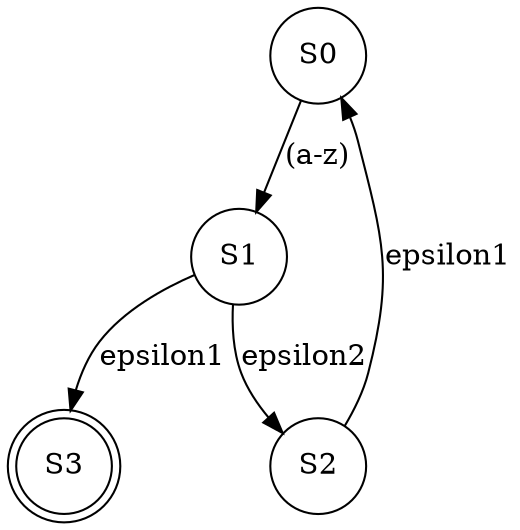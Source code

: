 digraph {
	S0 [shape=circle]
	S0 -> S1 [label="(a-z)"]
	S1 [shape=circle]
	S1 -> S3 [label=epsilon1]
	S1 -> S2 [label=epsilon2]
	S2 [shape=circle]
	S2 -> S0 [label=epsilon1]
	S3 [shape=doublecircle]
}
